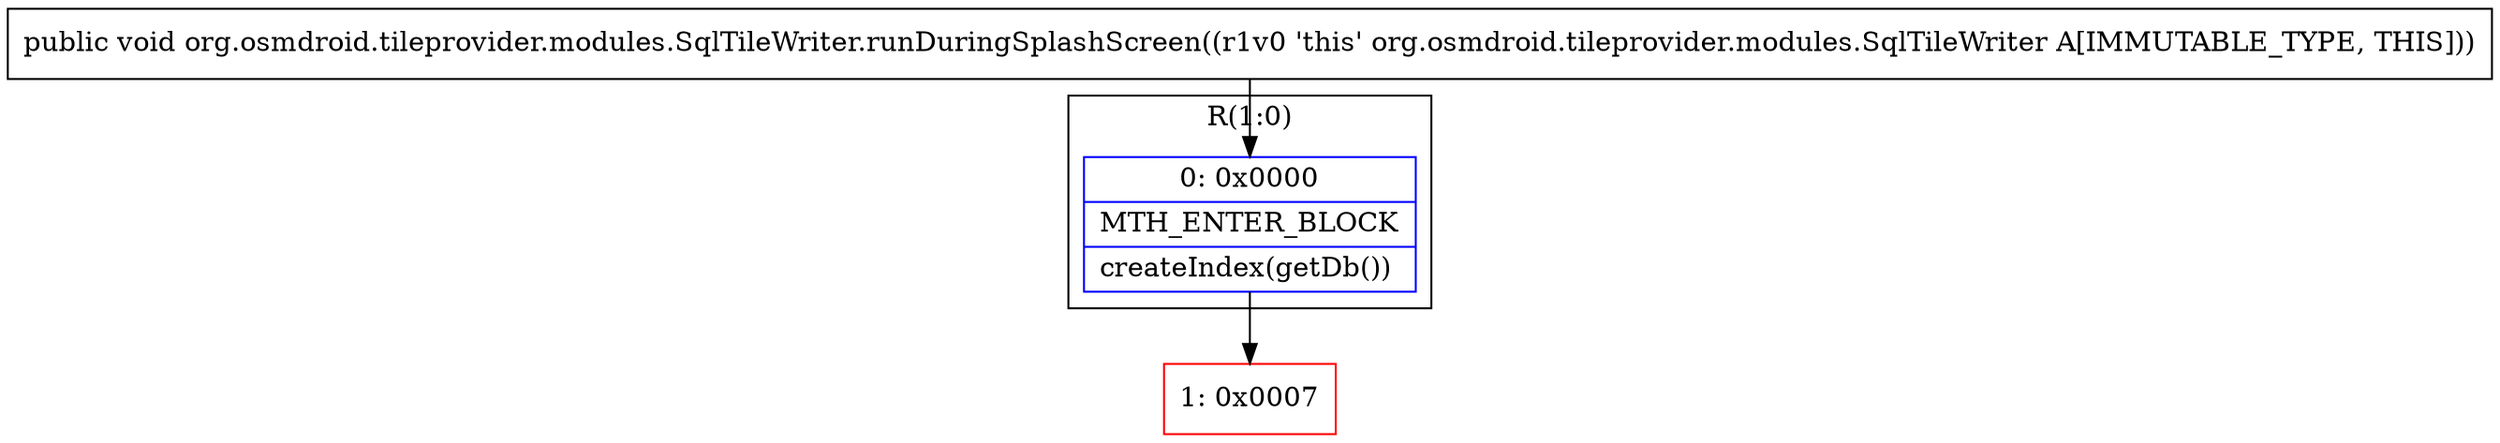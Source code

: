 digraph "CFG fororg.osmdroid.tileprovider.modules.SqlTileWriter.runDuringSplashScreen()V" {
subgraph cluster_Region_178322584 {
label = "R(1:0)";
node [shape=record,color=blue];
Node_0 [shape=record,label="{0\:\ 0x0000|MTH_ENTER_BLOCK\l|createIndex(getDb())\l}"];
}
Node_1 [shape=record,color=red,label="{1\:\ 0x0007}"];
MethodNode[shape=record,label="{public void org.osmdroid.tileprovider.modules.SqlTileWriter.runDuringSplashScreen((r1v0 'this' org.osmdroid.tileprovider.modules.SqlTileWriter A[IMMUTABLE_TYPE, THIS])) }"];
MethodNode -> Node_0;
Node_0 -> Node_1;
}

